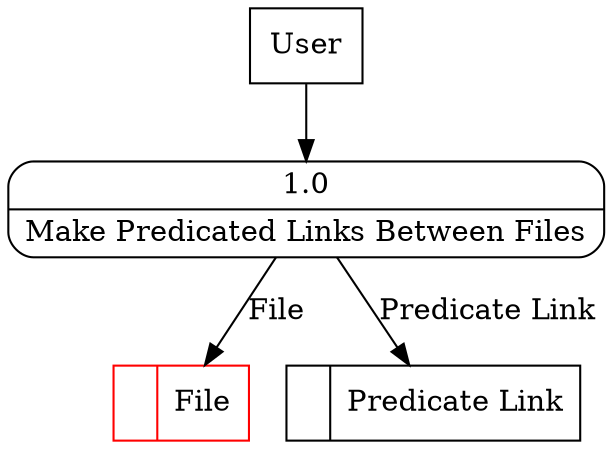 digraph dfd2{ 
node[shape=record]
200 [label="<f0>  |<f1> File " color=red];
201 [label="<f0>  |<f1> Predicate Link " ];
202 [label="User" shape=box];
203 [label="{<f0> 1.0|<f1> Make Predicated Links Between Files }" shape=Mrecord];
202 -> 203
203 -> 201 [label="Predicate Link"]
203 -> 200 [label="File"]
}